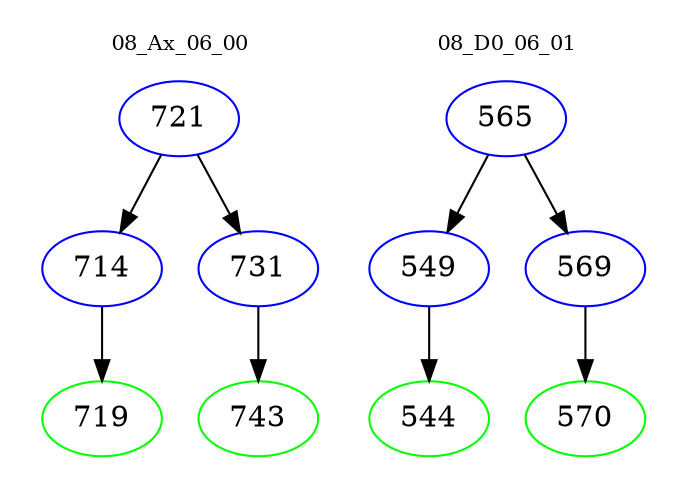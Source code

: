 digraph{
subgraph cluster_0 {
color = white
label = "08_Ax_06_00";
fontsize=10;
T0_721 [label="721", color="blue"]
T0_721 -> T0_714 [color="black"]
T0_714 [label="714", color="blue"]
T0_714 -> T0_719 [color="black"]
T0_719 [label="719", color="green"]
T0_721 -> T0_731 [color="black"]
T0_731 [label="731", color="blue"]
T0_731 -> T0_743 [color="black"]
T0_743 [label="743", color="green"]
}
subgraph cluster_1 {
color = white
label = "08_D0_06_01";
fontsize=10;
T1_565 [label="565", color="blue"]
T1_565 -> T1_549 [color="black"]
T1_549 [label="549", color="blue"]
T1_549 -> T1_544 [color="black"]
T1_544 [label="544", color="green"]
T1_565 -> T1_569 [color="black"]
T1_569 [label="569", color="blue"]
T1_569 -> T1_570 [color="black"]
T1_570 [label="570", color="green"]
}
}
